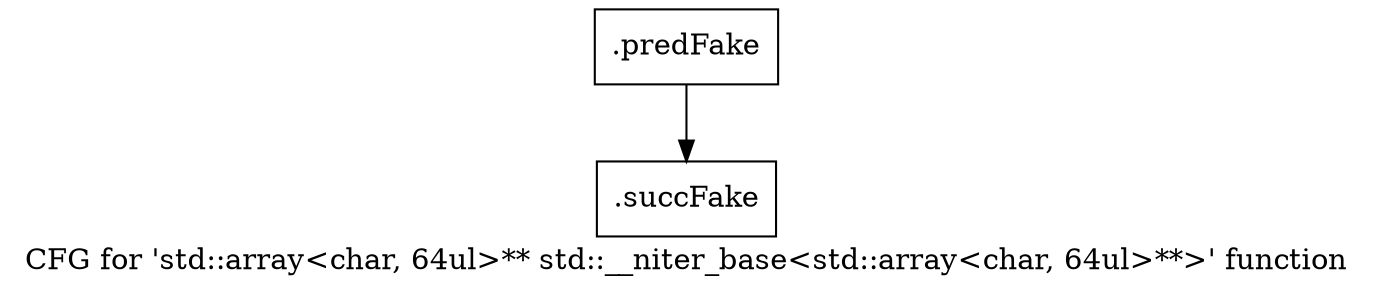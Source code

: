 digraph "CFG for 'std::array\<char, 64ul\>** std::__niter_base\<std::array\<char, 64ul\>**\>' function" {
	label="CFG for 'std::array\<char, 64ul\>** std::__niter_base\<std::array\<char, 64ul\>**\>' function";

	Node0x5ef40d0 [shape=record,filename="",linenumber="",label="{.predFake}"];
	Node0x5ef40d0 -> Node0x62f1f20[ callList="" memoryops="" filename="/mnt/xilinx/Vitis_HLS/2021.2/tps/lnx64/gcc-6.2.0/lib/gcc/x86_64-pc-linux-gnu/6.2.0/../../../../include/c++/6.2.0/bits/stl_algobase.h" execusionnum="0"];
	Node0x62f1f20 [shape=record,filename="/mnt/xilinx/Vitis_HLS/2021.2/tps/lnx64/gcc-6.2.0/lib/gcc/x86_64-pc-linux-gnu/6.2.0/../../../../include/c++/6.2.0/bits/stl_algobase.h",linenumber="278",label="{.succFake}"];
}
